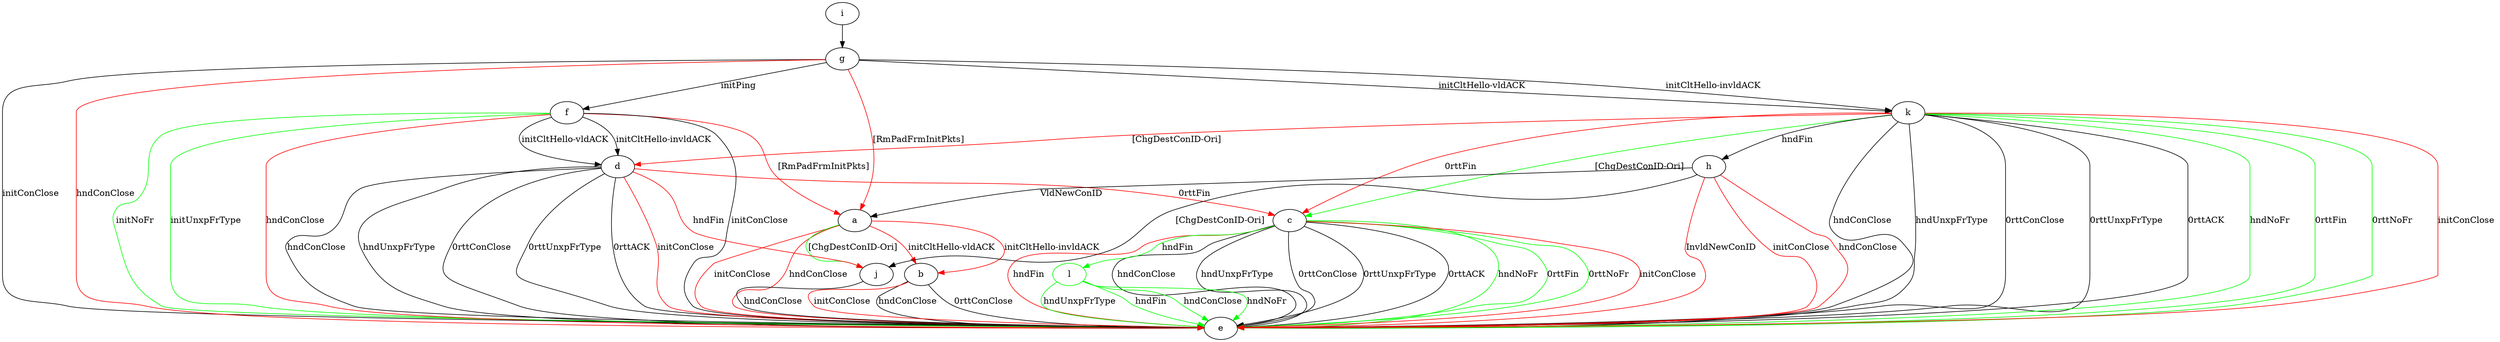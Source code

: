 digraph "" {
	a -> b	[key=0,
		color=red,
		label="initCltHello-vldACK "];
	a -> b	[key=1,
		color=red,
		label="initCltHello-invldACK "];
	a -> e	[key=0,
		color=red,
		label="initConClose "];
	a -> e	[key=1,
		color=red,
		label="hndConClose "];
	a -> j	[key=0,
		color=green,
		label="[ChgDestConID-Ori] "];
	b -> e	[key=0,
		label="hndConClose "];
	b -> e	[key=1,
		label="0rttConClose "];
	b -> e	[key=2,
		color=red,
		label="initConClose "];
	c -> e	[key=0,
		label="hndConClose "];
	c -> e	[key=1,
		label="hndUnxpFrType "];
	c -> e	[key=2,
		label="0rttConClose "];
	c -> e	[key=3,
		label="0rttUnxpFrType "];
	c -> e	[key=4,
		label="0rttACK "];
	c -> e	[key=5,
		color=green,
		label="hndNoFr "];
	c -> e	[key=6,
		color=green,
		label="0rttFin "];
	c -> e	[key=7,
		color=green,
		label="0rttNoFr "];
	c -> e	[key=8,
		color=red,
		label="initConClose "];
	c -> e	[key=9,
		color=red,
		label="hndFin "];
	l	[color=green];
	c -> l	[key=0,
		color=green,
		label="hndFin "];
	d -> c	[key=0,
		color=red,
		label="0rttFin "];
	d -> e	[key=0,
		label="hndConClose "];
	d -> e	[key=1,
		label="hndUnxpFrType "];
	d -> e	[key=2,
		label="0rttConClose "];
	d -> e	[key=3,
		label="0rttUnxpFrType "];
	d -> e	[key=4,
		label="0rttACK "];
	d -> e	[key=5,
		color=red,
		label="initConClose "];
	d -> j	[key=0,
		color=red,
		label="hndFin "];
	f -> a	[key=0,
		color=red,
		label="[RmPadFrmInitPkts] "];
	f -> d	[key=0,
		label="initCltHello-vldACK "];
	f -> d	[key=1,
		label="initCltHello-invldACK "];
	f -> e	[key=0,
		label="initConClose "];
	f -> e	[key=1,
		color=green,
		label="initNoFr "];
	f -> e	[key=2,
		color=green,
		label="initUnxpFrType "];
	f -> e	[key=3,
		color=red,
		label="hndConClose "];
	g -> a	[key=0,
		color=red,
		label="[RmPadFrmInitPkts] "];
	g -> e	[key=0,
		label="initConClose "];
	g -> e	[key=1,
		color=red,
		label="hndConClose "];
	g -> f	[key=0,
		label="initPing "];
	g -> k	[key=0,
		label="initCltHello-vldACK "];
	g -> k	[key=1,
		label="initCltHello-invldACK "];
	h -> a	[key=0,
		label="VldNewConID "];
	h -> e	[key=0,
		color=red,
		label="initConClose "];
	h -> e	[key=1,
		color=red,
		label="hndConClose "];
	h -> e	[key=2,
		color=red,
		label="InvldNewConID "];
	h -> j	[key=0,
		label="[ChgDestConID-Ori] "];
	i -> g	[key=0];
	j -> e	[key=0,
		label="hndConClose "];
	k -> c	[key=0,
		color=green,
		label="[ChgDestConID-Ori] "];
	k -> c	[key=1,
		color=red,
		label="0rttFin "];
	k -> d	[key=0,
		color=red,
		label="[ChgDestConID-Ori] "];
	k -> e	[key=0,
		label="hndConClose "];
	k -> e	[key=1,
		label="hndUnxpFrType "];
	k -> e	[key=2,
		label="0rttConClose "];
	k -> e	[key=3,
		label="0rttUnxpFrType "];
	k -> e	[key=4,
		label="0rttACK "];
	k -> e	[key=5,
		color=green,
		label="hndNoFr "];
	k -> e	[key=6,
		color=green,
		label="0rttFin "];
	k -> e	[key=7,
		color=green,
		label="0rttNoFr "];
	k -> e	[key=8,
		color=red,
		label="initConClose "];
	k -> h	[key=0,
		label="hndFin "];
	l -> e	[key=0,
		color=green,
		label="hndFin "];
	l -> e	[key=1,
		color=green,
		label="hndConClose "];
	l -> e	[key=2,
		color=green,
		label="hndNoFr "];
	l -> e	[key=3,
		color=green,
		label="hndUnxpFrType "];
}
